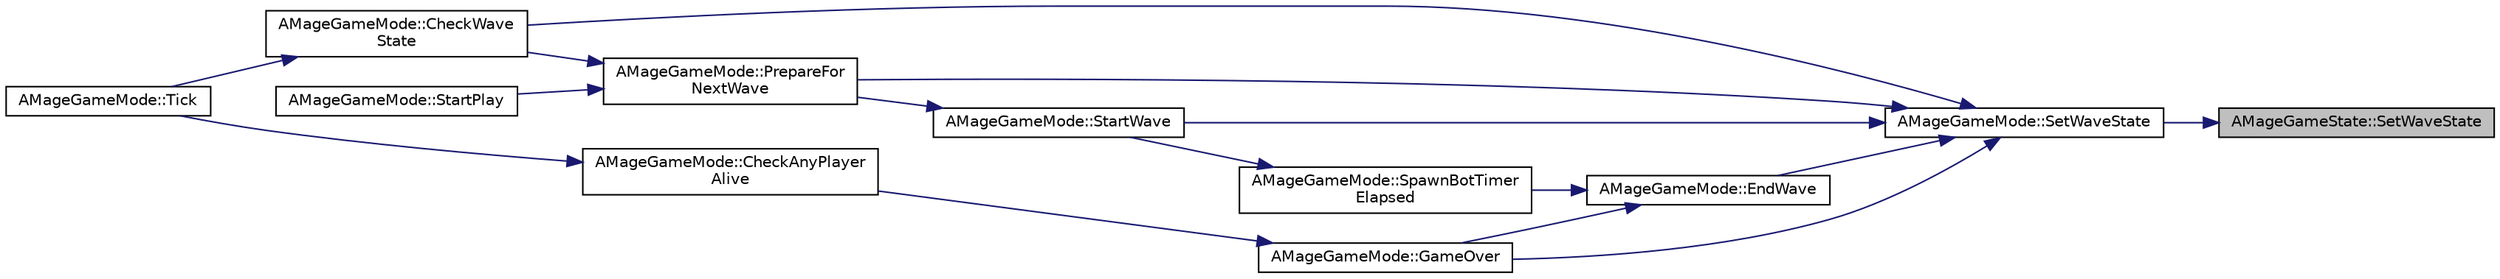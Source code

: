 digraph "AMageGameState::SetWaveState"
{
 // LATEX_PDF_SIZE
  edge [fontname="Helvetica",fontsize="10",labelfontname="Helvetica",labelfontsize="10"];
  node [fontname="Helvetica",fontsize="10",shape=record];
  rankdir="RL";
  Node1 [label="AMageGameState::SetWaveState",height=0.2,width=0.4,color="black", fillcolor="grey75", style="filled", fontcolor="black",tooltip=" "];
  Node1 -> Node2 [dir="back",color="midnightblue",fontsize="10",style="solid",fontname="Helvetica"];
  Node2 [label="AMageGameMode::SetWaveState",height=0.2,width=0.4,color="black", fillcolor="white", style="filled",URL="$class_a_mage_game_mode.html#a37b8ab0a23f88d5a3653cd510bf10398",tooltip=" "];
  Node2 -> Node3 [dir="back",color="midnightblue",fontsize="10",style="solid",fontname="Helvetica"];
  Node3 [label="AMageGameMode::CheckWave\lState",height=0.2,width=0.4,color="black", fillcolor="white", style="filled",URL="$class_a_mage_game_mode.html#a1481e2e309d2eb25a4d1368c2aa52afd",tooltip=" "];
  Node3 -> Node4 [dir="back",color="midnightblue",fontsize="10",style="solid",fontname="Helvetica"];
  Node4 [label="AMageGameMode::Tick",height=0.2,width=0.4,color="black", fillcolor="white", style="filled",URL="$class_a_mage_game_mode.html#a2329884f5eaac307313bd91f44477c3c",tooltip=" "];
  Node2 -> Node5 [dir="back",color="midnightblue",fontsize="10",style="solid",fontname="Helvetica"];
  Node5 [label="AMageGameMode::EndWave",height=0.2,width=0.4,color="black", fillcolor="white", style="filled",URL="$class_a_mage_game_mode.html#a3ce2b9b457eccc2d9cdcceece3f817c5",tooltip=" "];
  Node5 -> Node6 [dir="back",color="midnightblue",fontsize="10",style="solid",fontname="Helvetica"];
  Node6 [label="AMageGameMode::GameOver",height=0.2,width=0.4,color="black", fillcolor="white", style="filled",URL="$class_a_mage_game_mode.html#a4ecc842e6e4c3685c9bff7a13d7b17dc",tooltip=" "];
  Node6 -> Node7 [dir="back",color="midnightblue",fontsize="10",style="solid",fontname="Helvetica"];
  Node7 [label="AMageGameMode::CheckAnyPlayer\lAlive",height=0.2,width=0.4,color="black", fillcolor="white", style="filled",URL="$class_a_mage_game_mode.html#ae4478874fc4e06ed5bf12c13d2e43577",tooltip=" "];
  Node7 -> Node4 [dir="back",color="midnightblue",fontsize="10",style="solid",fontname="Helvetica"];
  Node5 -> Node8 [dir="back",color="midnightblue",fontsize="10",style="solid",fontname="Helvetica"];
  Node8 [label="AMageGameMode::SpawnBotTimer\lElapsed",height=0.2,width=0.4,color="black", fillcolor="white", style="filled",URL="$class_a_mage_game_mode.html#a4e3203946d544c54080b81a717e27bb5",tooltip=" "];
  Node8 -> Node9 [dir="back",color="midnightblue",fontsize="10",style="solid",fontname="Helvetica"];
  Node9 [label="AMageGameMode::StartWave",height=0.2,width=0.4,color="black", fillcolor="white", style="filled",URL="$class_a_mage_game_mode.html#ab66669aa3d25a7eb0e655e2bd734d007",tooltip=" "];
  Node9 -> Node10 [dir="back",color="midnightblue",fontsize="10",style="solid",fontname="Helvetica"];
  Node10 [label="AMageGameMode::PrepareFor\lNextWave",height=0.2,width=0.4,color="black", fillcolor="white", style="filled",URL="$class_a_mage_game_mode.html#aa3094bf4c6a1e974690bc944bef2426e",tooltip=" "];
  Node10 -> Node3 [dir="back",color="midnightblue",fontsize="10",style="solid",fontname="Helvetica"];
  Node10 -> Node11 [dir="back",color="midnightblue",fontsize="10",style="solid",fontname="Helvetica"];
  Node11 [label="AMageGameMode::StartPlay",height=0.2,width=0.4,color="black", fillcolor="white", style="filled",URL="$class_a_mage_game_mode.html#a55fd5f63c3f757cd152c7b077e6762da",tooltip=" "];
  Node2 -> Node6 [dir="back",color="midnightblue",fontsize="10",style="solid",fontname="Helvetica"];
  Node2 -> Node10 [dir="back",color="midnightblue",fontsize="10",style="solid",fontname="Helvetica"];
  Node2 -> Node9 [dir="back",color="midnightblue",fontsize="10",style="solid",fontname="Helvetica"];
}
